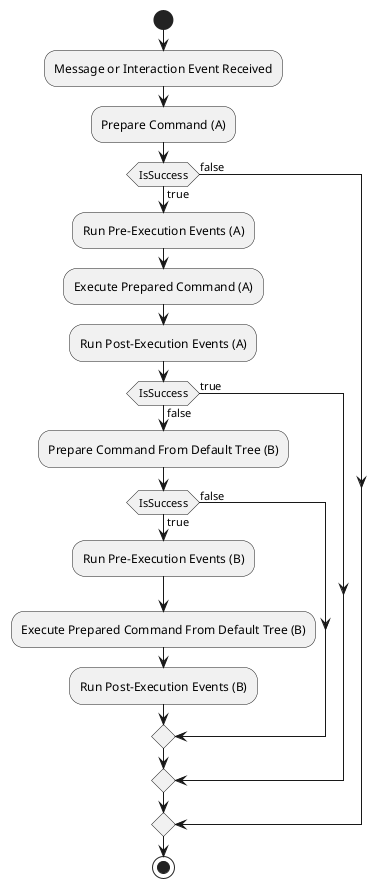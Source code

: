 @startuml
'https://plantuml.com/activity-diagram-beta

start

:Message or Interaction Event Received;
:Prepare Command (A);
if (IsSuccess) is (true) then
    :Run Pre-Execution Events (A);
    :Execute Prepared Command (A);
    :Run Post-Execution Events (A);
    if (IsSuccess) is (false) then
        :Prepare Command From Default Tree (B);
        if (IsSuccess) is (true) then
            :Run Pre-Execution Events (B);
            :Execute Prepared Command From Default Tree (B);
            :Run Post-Execution Events (B);
        else (false)
        endif
    else (true)
    endif
else (false)
endif

stop

@enduml
